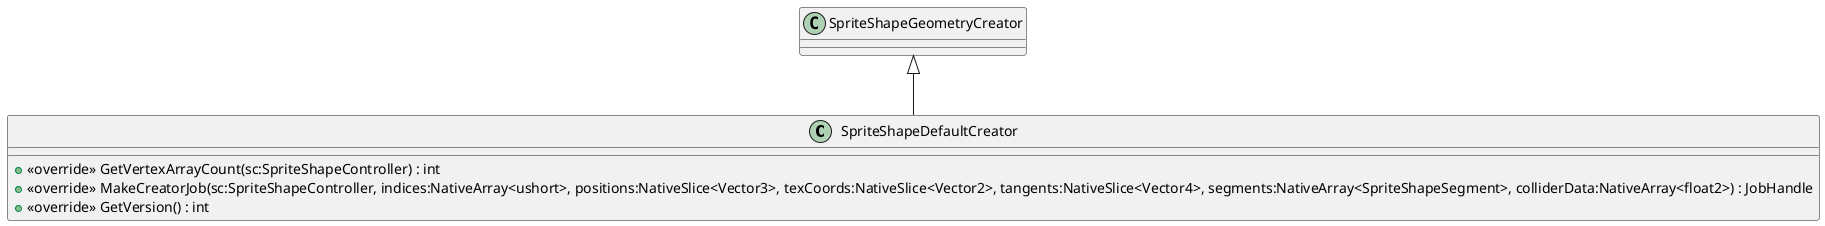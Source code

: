 @startuml
class SpriteShapeDefaultCreator {
    + <<override>> GetVertexArrayCount(sc:SpriteShapeController) : int
    + <<override>> MakeCreatorJob(sc:SpriteShapeController, indices:NativeArray<ushort>, positions:NativeSlice<Vector3>, texCoords:NativeSlice<Vector2>, tangents:NativeSlice<Vector4>, segments:NativeArray<SpriteShapeSegment>, colliderData:NativeArray<float2>) : JobHandle
    + <<override>> GetVersion() : int
}
SpriteShapeGeometryCreator <|-- SpriteShapeDefaultCreator
@enduml
